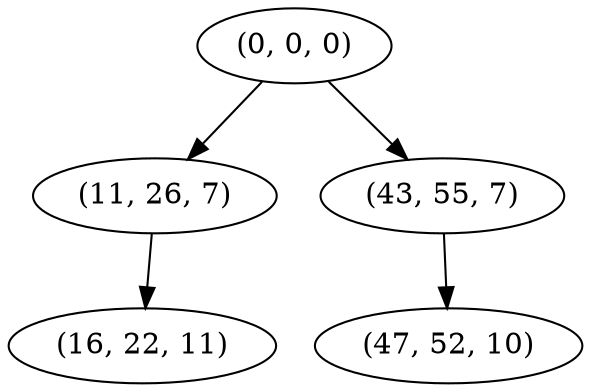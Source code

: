 digraph tree {
    "(0, 0, 0)";
    "(11, 26, 7)";
    "(16, 22, 11)";
    "(43, 55, 7)";
    "(47, 52, 10)";
    "(0, 0, 0)" -> "(11, 26, 7)";
    "(0, 0, 0)" -> "(43, 55, 7)";
    "(11, 26, 7)" -> "(16, 22, 11)";
    "(43, 55, 7)" -> "(47, 52, 10)";
}
